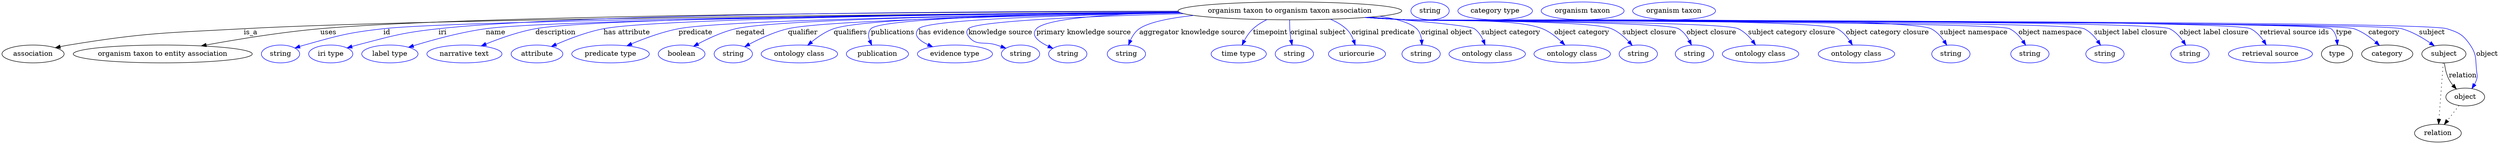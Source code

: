 digraph {
	graph [bb="0,0,5018.4,283"];
	node [label="\N"];
	"organism taxon to organism taxon association"	[height=0.5,
		label="organism taxon to organism taxon association",
		pos="2587.4,265",
		width=6.2467];
	association	[height=0.5,
		pos="62.394,178",
		width=1.7332];
	"organism taxon to organism taxon association" -> association	[label=is_a,
		lp="498.39,221.5",
		pos="e,106.89,190.67 2364.5,262.47 1900.6,258.92 844.44,248.89 484.39,229 327.95,220.36 287.97,221.64 133.39,196 128,195.11 122.41,194.03 \
116.84,192.86"];
	"organism taxon to entity association"	[height=0.5,
		pos="322.39,178",
		width=5.0009];
	"organism taxon to organism taxon association" -> "organism taxon to entity association"	[label=uses,
		lp="654.89,221.5",
		pos="e,399.62,194.3 2362.9,263.89 1924,263.03 966.78,257.79 638.39,229 560.53,222.17 472.79,207.74 409.55,196.13"];
	id	[color=blue,
		height=0.5,
		label=string,
		pos="558.39,178",
		width=1.0652];
	"organism taxon to organism taxon association" -> id	[color=blue,
		label=id,
		lp="772.39,221.5",
		pos="e,587.38,189.98 2362.1,264.89 1945.2,265.66 1067.9,263 765.39,229 693.67,220.94 675.9,215.43 606.39,196 603.29,195.13 600.09,194.17 \
596.89,193.15",
		style=solid];
	iri	[color=blue,
		height=0.5,
		label="iri type",
		pos="659.39,178",
		width=1.2277];
	"organism taxon to organism taxon association" -> iri	[color=blue,
		label=iri,
		lp="884.39,221.5",
		pos="e,692.31,190.19 2362.4,264.37 1965.7,264.2 1157.3,259.89 876.39,229 802.49,220.87 784.35,214.72 712.39,196 709.02,195.12 705.54,\
194.15 702.06,193.14",
		style=solid];
	name	[color=blue,
		height=0.5,
		label="label type",
		pos="778.39,178",
		width=1.5707];
	"organism taxon to organism taxon association" -> name	[color=blue,
		label=name,
		lp="990.39,221.5",
		pos="e,816.12,191.62 2365.4,262.07 1954.4,258.07 1104.5,247.65 970.39,229 920.29,222.03 864.47,206.6 826,194.71",
		style=solid];
	description	[color=blue,
		height=0.5,
		label="narrative text",
		pos="928.39,178",
		width=2.0943];
	"organism taxon to organism taxon association" -> description	[color=blue,
		label=description,
		lp="1109.9,221.5",
		pos="e,961.75,194.23 2364,262.76 1972.7,260 1192.8,251.71 1069.4,229 1035.3,222.74 998.53,209.44 971.06,198.14",
		style=solid];
	"has attribute"	[color=blue,
		height=0.5,
		label=attribute,
		pos="1073.4,178",
		width=1.4443];
	"organism taxon to organism taxon association" -> "has attribute"	[color=blue,
		label="has attribute",
		lp="1253.4,221.5",
		pos="e,1102.2,193.03 2364.5,262.42 2002.6,259.24 1316.4,250.45 1206.4,229 1173.2,222.53 1137.4,208.64 1111.3,197.14",
		style=solid];
	predicate	[color=blue,
		height=0.5,
		label="predicate type",
		pos="1221.4,178",
		width=2.1665];
	"organism taxon to organism taxon association" -> predicate	[color=blue,
		label=predicate,
		lp="1391.4,221.5",
		pos="e,1254.1,194.43 2366.5,261.58 2039.1,257.41 1453.2,247.47 1357.4,229 1324.8,222.73 1289.7,209.66 1263.4,198.45",
		style=solid];
	negated	[color=blue,
		height=0.5,
		label=boolean,
		pos="1364.4,178",
		width=1.2999];
	"organism taxon to organism taxon association" -> negated	[color=blue,
		label=negated,
		lp="1501.4,221.5",
		pos="e,1388.7,193.71 2365.8,261.79 2065.4,258.07 1556.5,248.91 1472.4,229 1446.1,222.77 1418.4,209.83 1397.7,198.67",
		style=solid];
	qualifier	[color=blue,
		height=0.5,
		label=string,
		pos="1467.4,178",
		width=1.0652];
	"organism taxon to organism taxon association" -> qualifier	[color=blue,
		label=qualifier,
		lp="1607.4,221.5",
		pos="e,1490.5,192.74 2368.1,260.94 2094.1,256.4 1651.9,246.5 1577.4,229 1549.8,222.53 1520.7,208.97 1499.4,197.61",
		style=solid];
	qualifiers	[color=blue,
		height=0.5,
		label="ontology class",
		pos="1600.4,178",
		width=2.1304];
	"organism taxon to organism taxon association" -> qualifiers	[color=blue,
		label=qualifiers,
		lp="1702.9,221.5",
		pos="e,1617.2,195.59 2365.1,262.26 2114.4,259.24 1733.2,251.05 1669.4,229 1653,223.33 1637.1,212.36 1624.8,202.14",
		style=solid];
	publications	[color=blue,
		height=0.5,
		label=publication,
		pos="1757.4,178",
		width=1.7332];
	"organism taxon to organism taxon association" -> publications	[color=blue,
		label=publications,
		lp="1788.4,221.5",
		pos="e,1745.9,195.86 2364.9,262.31 2122.3,259.34 1765.7,251.21 1744.4,229 1738.3,222.6 1738.8,213.7 1741.8,205.17",
		style=solid];
	"has evidence"	[color=blue,
		height=0.5,
		label="evidence type",
		pos="1913.4,178",
		width=2.0943];
	"organism taxon to organism taxon association" -> "has evidence"	[color=blue,
		label="has evidence",
		lp="1886.9,221.5",
		pos="e,1868.5,192.61 2368,261.03 2154.2,257.03 1858.6,248.06 1840.4,229 1828.4,216.44 1841.2,205.23 1859.3,196.62",
		style=solid];
	"knowledge source"	[color=blue,
		height=0.5,
		label=string,
		pos="2045.4,178",
		width=1.0652];
	"organism taxon to organism taxon association" -> "knowledge source"	[color=blue,
		label="knowledge source",
		lp="2004.9,221.5",
		pos="e,2016,189.59 2373.5,259.39 2190.9,254.38 1955.4,244.87 1940.4,229 1935.8,224.16 1936.5,219.38 1940.4,214 1956.1,192.57 1972.2,204.44 \
1997.4,196 2000.3,195.02 2003.3,193.99 2006.4,192.95",
		style=solid];
	"primary knowledge source"	[color=blue,
		height=0.5,
		label=string,
		pos="2140.4,178",
		width=1.0652];
	"organism taxon to organism taxon association" -> "primary knowledge source"	[color=blue,
		label="primary knowledge source",
		lp="2172.4,221.5",
		pos="e,2110.5,189.37 2364.5,262.54 2236.7,259.32 2097.7,250.75 2077.4,229 2064.9,215.61 2081.8,202.81 2101.2,193.51",
		style=solid];
	"aggregator knowledge source"	[color=blue,
		height=0.5,
		label=string,
		pos="2258.4,178",
		width=1.0652];
	"organism taxon to organism taxon association" -> "aggregator knowledge source"	[color=blue,
		label="aggregator knowledge source",
		lp="2390.9,221.5",
		pos="e,2262.8,196.19 2393.6,255.81 2346.3,250.67 2303.8,242.37 2284.4,229 2276.2,223.38 2270.5,214.37 2266.5,205.54",
		style=solid];
	timepoint	[color=blue,
		height=0.5,
		label="time type",
		pos="2484.4,178",
		width=1.5346];
	"organism taxon to organism taxon association" -> timepoint	[color=blue,
		label=timepoint,
		lp="2548.4,221.5",
		pos="e,2491.1,196.04 2540.9,247.27 2531.1,242.37 2521.3,236.31 2513.4,229 2506.2,222.39 2500.3,213.57 2495.7,205.19",
		style=solid];
	"original subject"	[color=blue,
		height=0.5,
		label=string,
		pos="2596.4,178",
		width=1.0652];
	"organism taxon to organism taxon association" -> "original subject"	[color=blue,
		label="original subject",
		lp="2644.4,221.5",
		pos="e,2591.8,195.97 2586.9,246.81 2586.8,237.14 2587.1,224.86 2588.4,214 2588.7,211.31 2589.2,208.52 2589.7,205.75",
		style=solid];
	"original predicate"	[color=blue,
		height=0.5,
		label=uriorcurie,
		pos="2722.4,178",
		width=1.5887];
	"organism taxon to organism taxon association" -> "original predicate"	[color=blue,
		label="original predicate",
		lp="2774.9,221.5",
		pos="e,2718.8,196 2668.8,248.17 2680.3,243.38 2691.3,237.13 2700.4,229 2707.3,222.83 2712.2,214.08 2715.5,205.62",
		style=solid];
	"original object"	[color=blue,
		height=0.5,
		label=string,
		pos="2851.4,178",
		width=1.0652];
	"organism taxon to organism taxon association" -> "original object"	[color=blue,
		label="original object",
		lp="2902.9,221.5",
		pos="e,2853,196.19 2767.9,254.21 2801.4,248.97 2829.9,241.02 2842.4,229 2848.5,223.16 2851.3,214.71 2852.4,206.41",
		style=solid];
	"subject category"	[color=blue,
		height=0.5,
		label="ontology class",
		pos="2984.4,178",
		width=2.1304];
	"organism taxon to organism taxon association" -> "subject category"	[color=blue,
		label="subject category",
		lp="3031.9,221.5",
		pos="e,2980.1,196.27 2747.7,252.33 2843.8,244.76 2949.2,235.18 2958.4,229 2966.6,223.46 2972.4,214.47 2976.4,205.63",
		style=solid];
	"object category"	[color=blue,
		height=0.5,
		label="ontology class",
		pos="3155.4,178",
		width=2.1304];
	"organism taxon to organism taxon association" -> "object category"	[color=blue,
		label="object category",
		lp="3174.9,221.5",
		pos="e,3140.5,196.16 2746.6,252.28 2771.6,250.49 2797.2,248.67 2821.4,247 2882.3,242.79 3038.7,251.64 3095.4,229 3109.4,223.39 3122.6,\
213.17 3133.1,203.43",
		style=solid];
	"subject closure"	[color=blue,
		height=0.5,
		label=string,
		pos="3288.4,178",
		width=1.0652];
	"organism taxon to organism taxon association" -> "subject closure"	[color=blue,
		label="subject closure",
		lp="3310.9,221.5",
		pos="e,3276.2,195.27 2743.4,252.03 2769.5,250.22 2796.2,248.46 2821.4,247 2867.2,244.34 3192,246.69 3234.4,229 3247.8,223.41 3259.9,212.93 \
3269.3,203.01",
		style=solid];
	"object closure"	[color=blue,
		height=0.5,
		label=string,
		pos="3401.4,178",
		width=1.0652];
	"organism taxon to organism taxon association" -> "object closure"	[color=blue,
		label="object closure",
		lp="3435.4,221.5",
		pos="e,3395.4,196.1 2741.8,251.91 2768.4,250.08 2795.7,248.36 2821.4,247 2851.8,245.4 3342.9,244.06 3369.4,229 3378.8,223.65 3385.9,214.28 \
3390.9,205.08",
		style=solid];
	"subject category closure"	[color=blue,
		height=0.5,
		label="ontology class",
		pos="3534.4,178",
		width=2.1304];
	"organism taxon to organism taxon association" -> "subject category closure"	[color=blue,
		label="subject category closure",
		lp="3596.9,221.5",
		pos="e,3524.2,196.27 2740.9,251.84 2767.7,250.01 2795.4,248.3 2821.4,247 2858.5,245.15 3455.7,244.56 3489.4,229 3500.9,223.7 3510.7,213.94 \
3518.2,204.44",
		style=solid];
	"object category closure"	[color=blue,
		height=0.5,
		label="ontology class",
		pos="3727.4,178",
		width=2.1304];
	"organism taxon to organism taxon association" -> "object category closure"	[color=blue,
		label="object category closure",
		lp="3789.9,221.5",
		pos="e,3719.1,196.24 2739.9,251.77 2767.1,249.92 2795,248.23 2821.4,247 2869.5,244.75 3645.3,250.58 3688.4,229 3698.8,223.77 3707.3,214.28 \
3713.7,204.97",
		style=solid];
	"subject namespace"	[color=blue,
		height=0.5,
		label=string,
		pos="3917.4,178",
		width=1.0652];
	"organism taxon to organism taxon association" -> "subject namespace"	[color=blue,
		label="subject namespace",
		lp="3963.4,221.5",
		pos="e,3909.1,195.77 2739.6,251.71 2766.8,249.86 2794.9,248.19 2821.4,247 2880,244.37 3824.7,254.87 3877.4,229 3888.2,223.67 3897.1,213.85 \
3903.7,204.32",
		style=solid];
	"object namespace"	[color=blue,
		height=0.5,
		label=string,
		pos="4076.4,178",
		width=1.0652];
	"organism taxon to organism taxon association" -> "object namespace"	[color=blue,
		label="object namespace",
		lp="4117.4,221.5",
		pos="e,4067.8,195.8 2739,251.7 2766.4,249.85 2794.7,248.16 2821.4,247 2855.1,245.53 4005,243.65 4035.4,229 4046.4,223.7 4055.4,213.88 \
4062.2,204.34",
		style=solid];
	"subject label closure"	[color=blue,
		height=0.5,
		label=string,
		pos="4227.4,178",
		width=1.0652];
	"organism taxon to organism taxon association" -> "subject label closure"	[color=blue,
		label="subject label closure",
		lp="4279.4,221.5",
		pos="e,4218.5,195.81 2739,251.67 2766.4,249.81 2794.7,248.14 2821.4,247 2859.3,245.38 4151.2,245.23 4185.4,229 4196.5,223.72 4205.8,213.91 \
4212.7,204.36",
		style=solid];
	"object label closure"	[color=blue,
		height=0.5,
		label=string,
		pos="4398.4,178",
		width=1.0652];
	"organism taxon to organism taxon association" -> "object label closure"	[color=blue,
		label="object label closure",
		lp="4446.9,221.5",
		pos="e,4389.8,195.81 2738.7,251.66 2766.2,249.8 2794.6,248.13 2821.4,247 2864,245.2 4318.9,247.48 4357.4,229 4368.4,223.72 4377.4,213.9 \
4384.2,204.36",
		style=solid];
	"retrieval source ids"	[color=blue,
		height=0.5,
		label="retrieval source",
		pos="4560.4,178",
		width=2.347];
	"organism taxon to organism taxon association" -> "retrieval source ids"	[color=blue,
		label="retrieval source ids",
		lp="4608.9,221.5",
		pos="e,4551.8,196.3 2738.4,251.65 2766,249.79 2794.5,248.12 2821.4,247 2868.6,245.04 4478,249.67 4520.4,229 4531.1,223.78 4539.9,214.17 \
4546.4,204.75",
		style=solid];
	type	[height=0.5,
		pos="4694.4,178",
		width=0.86659];
	"organism taxon to organism taxon association" -> type	[color=blue,
		label=type,
		lp="4708.4,221.5",
		pos="e,4695.2,196.19 2738.4,251.63 2766,249.77 2794.5,248.1 2821.4,247 2847.2,245.94 4662.2,245.1 4682.4,229 4689.2,223.54 4692.6,214.93 \
4694.1,206.37",
		style=solid];
	category	[height=0.5,
		pos="4795.4,178",
		width=1.4263];
	"organism taxon to organism taxon association" -> category	[color=blue,
		label=category,
		lp="4788.9,221.5",
		pos="e,4779.8,195.26 2738.4,251.63 2766,249.76 2794.5,248.1 2821.4,247 2874.3,244.83 4678.2,245.93 4728.4,229 4744.6,223.54 4760.1,212.51 \
4772.1,202.2",
		style=solid];
	subject	[height=0.5,
		pos="4909.4,178",
		width=1.2277];
	"organism taxon to organism taxon association" -> subject	[color=blue,
		label=subject,
		lp="4885.4,221.5",
		pos="e,4890.1,194.33 2738.4,251.62 2766,249.76 2794.5,248.1 2821.4,247 2877,244.73 4770.8,243.86 4824.4,229 4845.1,223.25 4866,211.09 \
4881.9,200.2",
		style=solid];
	object	[height=0.5,
		pos="4952.4,91",
		width=1.0832];
	"organism taxon to organism taxon association" -> object	[color=blue,
		label=object,
		lp="4996.4,178",
		pos="e,4965.8,108.09 2738.1,251.63 2765.8,249.76 2794.4,248.09 2821.4,247 2879.5,244.64 4860,246.77 4915.4,229 4939.7,221.2 4948,217.1 \
4962.4,196 4976.3,175.59 4972.5,166.51 4975.4,142 4976.2,135.38 4977.3,133.39 4975.4,127 4974.4,123.55 4972.9,120.13 4971.1,116.85",
		style=solid];
	association_type	[color=blue,
		height=0.5,
		label=string,
		pos="2868.4,265",
		width=1.0652];
	association_category	[color=blue,
		height=0.5,
		label="category type",
		pos="2999.4,265",
		width=2.0762];
	subject -> object	[label=relation,
		lp="4947.4,134.5",
		pos="e,4934.5,107.23 4910.5,159.55 4911.7,149.57 4914.2,137.07 4919.4,127 4921.6,122.68 4924.5,118.52 4927.7,114.66"];
	relation	[height=0.5,
		pos="4897.4,18",
		width=1.2999];
	subject -> relation	[pos="e,4898.7,36.188 4908.1,159.79 4906,132.48 4902,78.994 4899.5,46.38",
		style=dotted];
	"organism taxon to organism taxon association_subject"	[color=blue,
		height=0.5,
		label="organism taxon",
		pos="3175.4,265",
		width=2.3109];
	object -> relation	[pos="e,4910.2,35.54 4939.9,73.889 4933,64.939 4924.2,53.617 4916.4,43.584",
		style=dotted];
	"organism taxon to organism taxon association_object"	[color=blue,
		height=0.5,
		label="organism taxon",
		pos="3359.4,265",
		width=2.3109];
}

